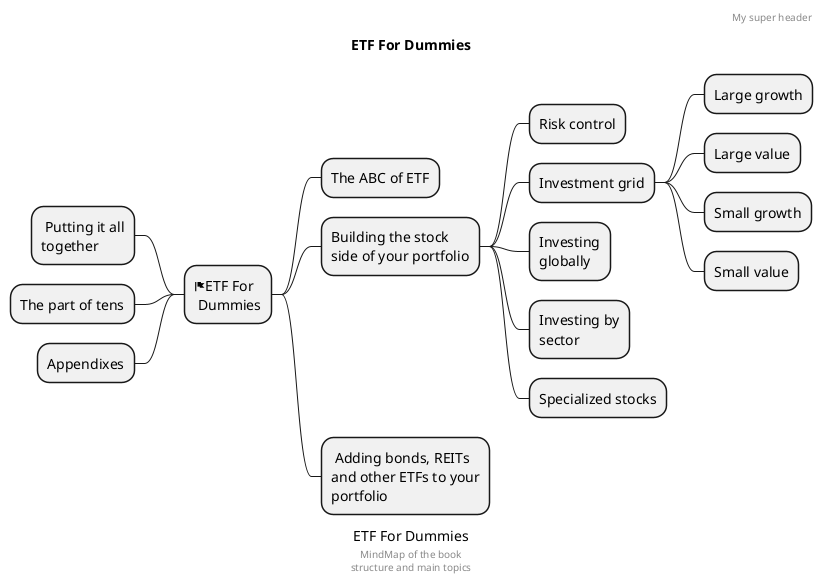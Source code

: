 @startmindmap
'https://plantuml.com/mindmap-diagram

caption ETF For Dummies
title ETF For Dummies

* <&flag>ETF For\n Dummies
** The ABC of ETF
**:Building the stock
side of your portfolio;
*** Risk control
*** Investment grid
**** Large growth
**** Large value
**** Small growth
**** Small value
***:Investing
globally;
***:Investing by
sector;
*** Specialized stocks
**: Adding bonds, REITs
and other ETFs to your
portfolio;
left side
**: Putting it all
together;
** The part of tens
** Appendixes


header
My super header
endheader

center footer MindMap of the book\nstructure and main topics

'legend right
'  Short
'  legend
'endlegend
@endmindmap

